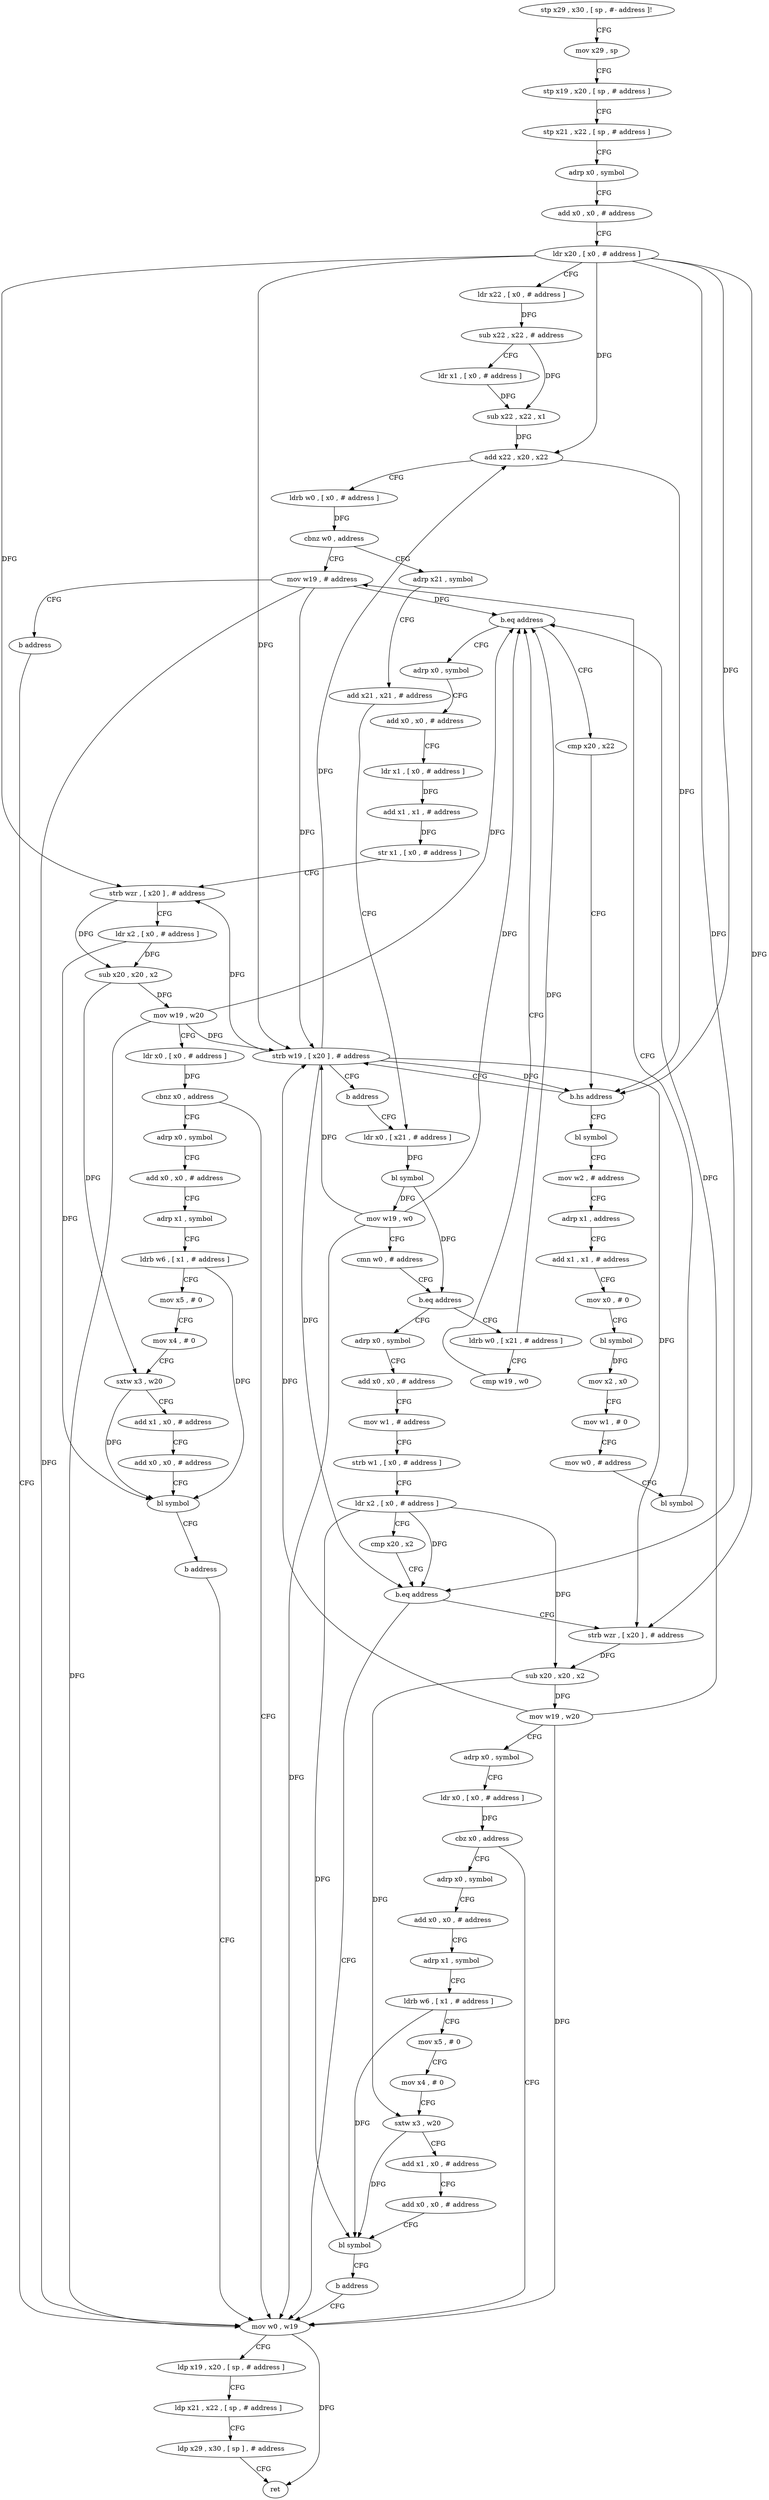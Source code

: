 digraph "func" {
"4203140" [label = "stp x29 , x30 , [ sp , #- address ]!" ]
"4203144" [label = "mov x29 , sp" ]
"4203148" [label = "stp x19 , x20 , [ sp , # address ]" ]
"4203152" [label = "stp x21 , x22 , [ sp , # address ]" ]
"4203156" [label = "adrp x0 , symbol" ]
"4203160" [label = "add x0 , x0 , # address" ]
"4203164" [label = "ldr x20 , [ x0 , # address ]" ]
"4203168" [label = "ldr x22 , [ x0 , # address ]" ]
"4203172" [label = "sub x22 , x22 , # address" ]
"4203176" [label = "ldr x1 , [ x0 , # address ]" ]
"4203180" [label = "sub x22 , x22 , x1" ]
"4203184" [label = "add x22 , x20 , x22" ]
"4203188" [label = "ldrb w0 , [ x0 , # address ]" ]
"4203192" [label = "cbnz w0 , address" ]
"4203496" [label = "mov w19 , # address" ]
"4203196" [label = "adrp x21 , symbol" ]
"4203500" [label = "b address" ]
"4203304" [label = "mov w0 , w19" ]
"4203200" [label = "add x21 , x21 , # address" ]
"4203204" [label = "ldr x0 , [ x21 , # address ]" ]
"4203308" [label = "ldp x19 , x20 , [ sp , # address ]" ]
"4203312" [label = "ldp x21 , x22 , [ sp , # address ]" ]
"4203316" [label = "ldp x29 , x30 , [ sp ] , # address" ]
"4203320" [label = "ret" ]
"4203252" [label = "adrp x0 , symbol" ]
"4203256" [label = "add x0 , x0 , # address" ]
"4203260" [label = "mov w1 , # address" ]
"4203264" [label = "strb w1 , [ x0 , # address ]" ]
"4203268" [label = "ldr x2 , [ x0 , # address ]" ]
"4203272" [label = "cmp x20 , x2" ]
"4203276" [label = "b.eq address" ]
"4203280" [label = "strb wzr , [ x20 ] , # address" ]
"4203224" [label = "ldrb w0 , [ x21 , # address ]" ]
"4203228" [label = "cmp w19 , w0" ]
"4203232" [label = "b.eq address" ]
"4203368" [label = "adrp x0 , symbol" ]
"4203236" [label = "cmp x20 , x22" ]
"4203284" [label = "sub x20 , x20 , x2" ]
"4203288" [label = "mov w19 , w20" ]
"4203292" [label = "adrp x0 , symbol" ]
"4203296" [label = "ldr x0 , [ x0 , # address ]" ]
"4203300" [label = "cbz x0 , address" ]
"4203324" [label = "adrp x0 , symbol" ]
"4203372" [label = "add x0 , x0 , # address" ]
"4203376" [label = "ldr x1 , [ x0 , # address ]" ]
"4203380" [label = "add x1 , x1 , # address" ]
"4203384" [label = "str x1 , [ x0 , # address ]" ]
"4203388" [label = "strb wzr , [ x20 ] , # address" ]
"4203392" [label = "ldr x2 , [ x0 , # address ]" ]
"4203396" [label = "sub x20 , x20 , x2" ]
"4203400" [label = "mov w19 , w20" ]
"4203404" [label = "ldr x0 , [ x0 , # address ]" ]
"4203408" [label = "cbnz x0 , address" ]
"4203412" [label = "adrp x0 , symbol" ]
"4203240" [label = "b.hs address" ]
"4203456" [label = "bl symbol" ]
"4203244" [label = "strb w19 , [ x20 ] , # address" ]
"4203328" [label = "add x0 , x0 , # address" ]
"4203332" [label = "adrp x1 , symbol" ]
"4203336" [label = "ldrb w6 , [ x1 , # address ]" ]
"4203340" [label = "mov x5 , # 0" ]
"4203344" [label = "mov x4 , # 0" ]
"4203348" [label = "sxtw x3 , w20" ]
"4203352" [label = "add x1 , x0 , # address" ]
"4203356" [label = "add x0 , x0 , # address" ]
"4203360" [label = "bl symbol" ]
"4203364" [label = "b address" ]
"4203416" [label = "add x0 , x0 , # address" ]
"4203420" [label = "adrp x1 , symbol" ]
"4203424" [label = "ldrb w6 , [ x1 , # address ]" ]
"4203428" [label = "mov x5 , # 0" ]
"4203432" [label = "mov x4 , # 0" ]
"4203436" [label = "sxtw x3 , w20" ]
"4203440" [label = "add x1 , x0 , # address" ]
"4203444" [label = "add x0 , x0 , # address" ]
"4203448" [label = "bl symbol" ]
"4203452" [label = "b address" ]
"4203460" [label = "mov w2 , # address" ]
"4203464" [label = "adrp x1 , address" ]
"4203468" [label = "add x1 , x1 , # address" ]
"4203472" [label = "mov x0 , # 0" ]
"4203476" [label = "bl symbol" ]
"4203480" [label = "mov x2 , x0" ]
"4203484" [label = "mov w1 , # 0" ]
"4203488" [label = "mov w0 , # address" ]
"4203492" [label = "bl symbol" ]
"4203248" [label = "b address" ]
"4203208" [label = "bl symbol" ]
"4203212" [label = "mov w19 , w0" ]
"4203216" [label = "cmn w0 , # address" ]
"4203220" [label = "b.eq address" ]
"4203140" -> "4203144" [ label = "CFG" ]
"4203144" -> "4203148" [ label = "CFG" ]
"4203148" -> "4203152" [ label = "CFG" ]
"4203152" -> "4203156" [ label = "CFG" ]
"4203156" -> "4203160" [ label = "CFG" ]
"4203160" -> "4203164" [ label = "CFG" ]
"4203164" -> "4203168" [ label = "CFG" ]
"4203164" -> "4203184" [ label = "DFG" ]
"4203164" -> "4203276" [ label = "DFG" ]
"4203164" -> "4203280" [ label = "DFG" ]
"4203164" -> "4203388" [ label = "DFG" ]
"4203164" -> "4203240" [ label = "DFG" ]
"4203164" -> "4203244" [ label = "DFG" ]
"4203168" -> "4203172" [ label = "DFG" ]
"4203172" -> "4203176" [ label = "CFG" ]
"4203172" -> "4203180" [ label = "DFG" ]
"4203176" -> "4203180" [ label = "DFG" ]
"4203180" -> "4203184" [ label = "DFG" ]
"4203184" -> "4203188" [ label = "CFG" ]
"4203184" -> "4203240" [ label = "DFG" ]
"4203188" -> "4203192" [ label = "DFG" ]
"4203192" -> "4203496" [ label = "CFG" ]
"4203192" -> "4203196" [ label = "CFG" ]
"4203496" -> "4203500" [ label = "CFG" ]
"4203496" -> "4203304" [ label = "DFG" ]
"4203496" -> "4203232" [ label = "DFG" ]
"4203496" -> "4203244" [ label = "DFG" ]
"4203196" -> "4203200" [ label = "CFG" ]
"4203500" -> "4203304" [ label = "CFG" ]
"4203304" -> "4203308" [ label = "CFG" ]
"4203304" -> "4203320" [ label = "DFG" ]
"4203200" -> "4203204" [ label = "CFG" ]
"4203204" -> "4203208" [ label = "DFG" ]
"4203308" -> "4203312" [ label = "CFG" ]
"4203312" -> "4203316" [ label = "CFG" ]
"4203316" -> "4203320" [ label = "CFG" ]
"4203252" -> "4203256" [ label = "CFG" ]
"4203256" -> "4203260" [ label = "CFG" ]
"4203260" -> "4203264" [ label = "CFG" ]
"4203264" -> "4203268" [ label = "CFG" ]
"4203268" -> "4203272" [ label = "CFG" ]
"4203268" -> "4203276" [ label = "DFG" ]
"4203268" -> "4203284" [ label = "DFG" ]
"4203268" -> "4203360" [ label = "DFG" ]
"4203272" -> "4203276" [ label = "CFG" ]
"4203276" -> "4203304" [ label = "CFG" ]
"4203276" -> "4203280" [ label = "CFG" ]
"4203280" -> "4203284" [ label = "DFG" ]
"4203224" -> "4203228" [ label = "CFG" ]
"4203224" -> "4203232" [ label = "DFG" ]
"4203228" -> "4203232" [ label = "CFG" ]
"4203232" -> "4203368" [ label = "CFG" ]
"4203232" -> "4203236" [ label = "CFG" ]
"4203368" -> "4203372" [ label = "CFG" ]
"4203236" -> "4203240" [ label = "CFG" ]
"4203284" -> "4203288" [ label = "DFG" ]
"4203284" -> "4203348" [ label = "DFG" ]
"4203288" -> "4203292" [ label = "CFG" ]
"4203288" -> "4203304" [ label = "DFG" ]
"4203288" -> "4203232" [ label = "DFG" ]
"4203288" -> "4203244" [ label = "DFG" ]
"4203292" -> "4203296" [ label = "CFG" ]
"4203296" -> "4203300" [ label = "DFG" ]
"4203300" -> "4203324" [ label = "CFG" ]
"4203300" -> "4203304" [ label = "CFG" ]
"4203324" -> "4203328" [ label = "CFG" ]
"4203372" -> "4203376" [ label = "CFG" ]
"4203376" -> "4203380" [ label = "DFG" ]
"4203380" -> "4203384" [ label = "DFG" ]
"4203384" -> "4203388" [ label = "CFG" ]
"4203388" -> "4203392" [ label = "CFG" ]
"4203388" -> "4203396" [ label = "DFG" ]
"4203392" -> "4203396" [ label = "DFG" ]
"4203392" -> "4203448" [ label = "DFG" ]
"4203396" -> "4203400" [ label = "DFG" ]
"4203396" -> "4203436" [ label = "DFG" ]
"4203400" -> "4203404" [ label = "CFG" ]
"4203400" -> "4203304" [ label = "DFG" ]
"4203400" -> "4203232" [ label = "DFG" ]
"4203400" -> "4203244" [ label = "DFG" ]
"4203404" -> "4203408" [ label = "DFG" ]
"4203408" -> "4203304" [ label = "CFG" ]
"4203408" -> "4203412" [ label = "CFG" ]
"4203412" -> "4203416" [ label = "CFG" ]
"4203240" -> "4203456" [ label = "CFG" ]
"4203240" -> "4203244" [ label = "CFG" ]
"4203456" -> "4203460" [ label = "CFG" ]
"4203244" -> "4203248" [ label = "CFG" ]
"4203244" -> "4203280" [ label = "DFG" ]
"4203244" -> "4203388" [ label = "DFG" ]
"4203244" -> "4203184" [ label = "DFG" ]
"4203244" -> "4203276" [ label = "DFG" ]
"4203244" -> "4203240" [ label = "DFG" ]
"4203328" -> "4203332" [ label = "CFG" ]
"4203332" -> "4203336" [ label = "CFG" ]
"4203336" -> "4203340" [ label = "CFG" ]
"4203336" -> "4203360" [ label = "DFG" ]
"4203340" -> "4203344" [ label = "CFG" ]
"4203344" -> "4203348" [ label = "CFG" ]
"4203348" -> "4203352" [ label = "CFG" ]
"4203348" -> "4203360" [ label = "DFG" ]
"4203352" -> "4203356" [ label = "CFG" ]
"4203356" -> "4203360" [ label = "CFG" ]
"4203360" -> "4203364" [ label = "CFG" ]
"4203364" -> "4203304" [ label = "CFG" ]
"4203416" -> "4203420" [ label = "CFG" ]
"4203420" -> "4203424" [ label = "CFG" ]
"4203424" -> "4203428" [ label = "CFG" ]
"4203424" -> "4203448" [ label = "DFG" ]
"4203428" -> "4203432" [ label = "CFG" ]
"4203432" -> "4203436" [ label = "CFG" ]
"4203436" -> "4203440" [ label = "CFG" ]
"4203436" -> "4203448" [ label = "DFG" ]
"4203440" -> "4203444" [ label = "CFG" ]
"4203444" -> "4203448" [ label = "CFG" ]
"4203448" -> "4203452" [ label = "CFG" ]
"4203452" -> "4203304" [ label = "CFG" ]
"4203460" -> "4203464" [ label = "CFG" ]
"4203464" -> "4203468" [ label = "CFG" ]
"4203468" -> "4203472" [ label = "CFG" ]
"4203472" -> "4203476" [ label = "CFG" ]
"4203476" -> "4203480" [ label = "DFG" ]
"4203480" -> "4203484" [ label = "CFG" ]
"4203484" -> "4203488" [ label = "CFG" ]
"4203488" -> "4203492" [ label = "CFG" ]
"4203492" -> "4203496" [ label = "CFG" ]
"4203248" -> "4203204" [ label = "CFG" ]
"4203208" -> "4203212" [ label = "DFG" ]
"4203208" -> "4203220" [ label = "DFG" ]
"4203212" -> "4203216" [ label = "CFG" ]
"4203212" -> "4203304" [ label = "DFG" ]
"4203212" -> "4203232" [ label = "DFG" ]
"4203212" -> "4203244" [ label = "DFG" ]
"4203216" -> "4203220" [ label = "CFG" ]
"4203220" -> "4203252" [ label = "CFG" ]
"4203220" -> "4203224" [ label = "CFG" ]
}
